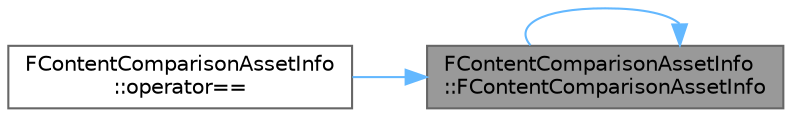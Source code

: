 digraph "FContentComparisonAssetInfo::FContentComparisonAssetInfo"
{
 // INTERACTIVE_SVG=YES
 // LATEX_PDF_SIZE
  bgcolor="transparent";
  edge [fontname=Helvetica,fontsize=10,labelfontname=Helvetica,labelfontsize=10];
  node [fontname=Helvetica,fontsize=10,shape=box,height=0.2,width=0.4];
  rankdir="RL";
  Node1 [id="Node000001",label="FContentComparisonAssetInfo\l::FContentComparisonAssetInfo",height=0.2,width=0.4,color="gray40", fillcolor="grey60", style="filled", fontcolor="black",tooltip="Constructor."];
  Node1 -> Node1 [id="edge1_Node000001_Node000001",dir="back",color="steelblue1",style="solid",tooltip=" "];
  Node1 -> Node2 [id="edge2_Node000001_Node000002",dir="back",color="steelblue1",style="solid",tooltip=" "];
  Node2 [id="Node000002",label="FContentComparisonAssetInfo\l::operator==",height=0.2,width=0.4,color="grey40", fillcolor="white", style="filled",URL="$dd/d58/structFContentComparisonAssetInfo.html#a62fd53e85f91ea63504ebc2664710fda",tooltip="operator =="];
}

